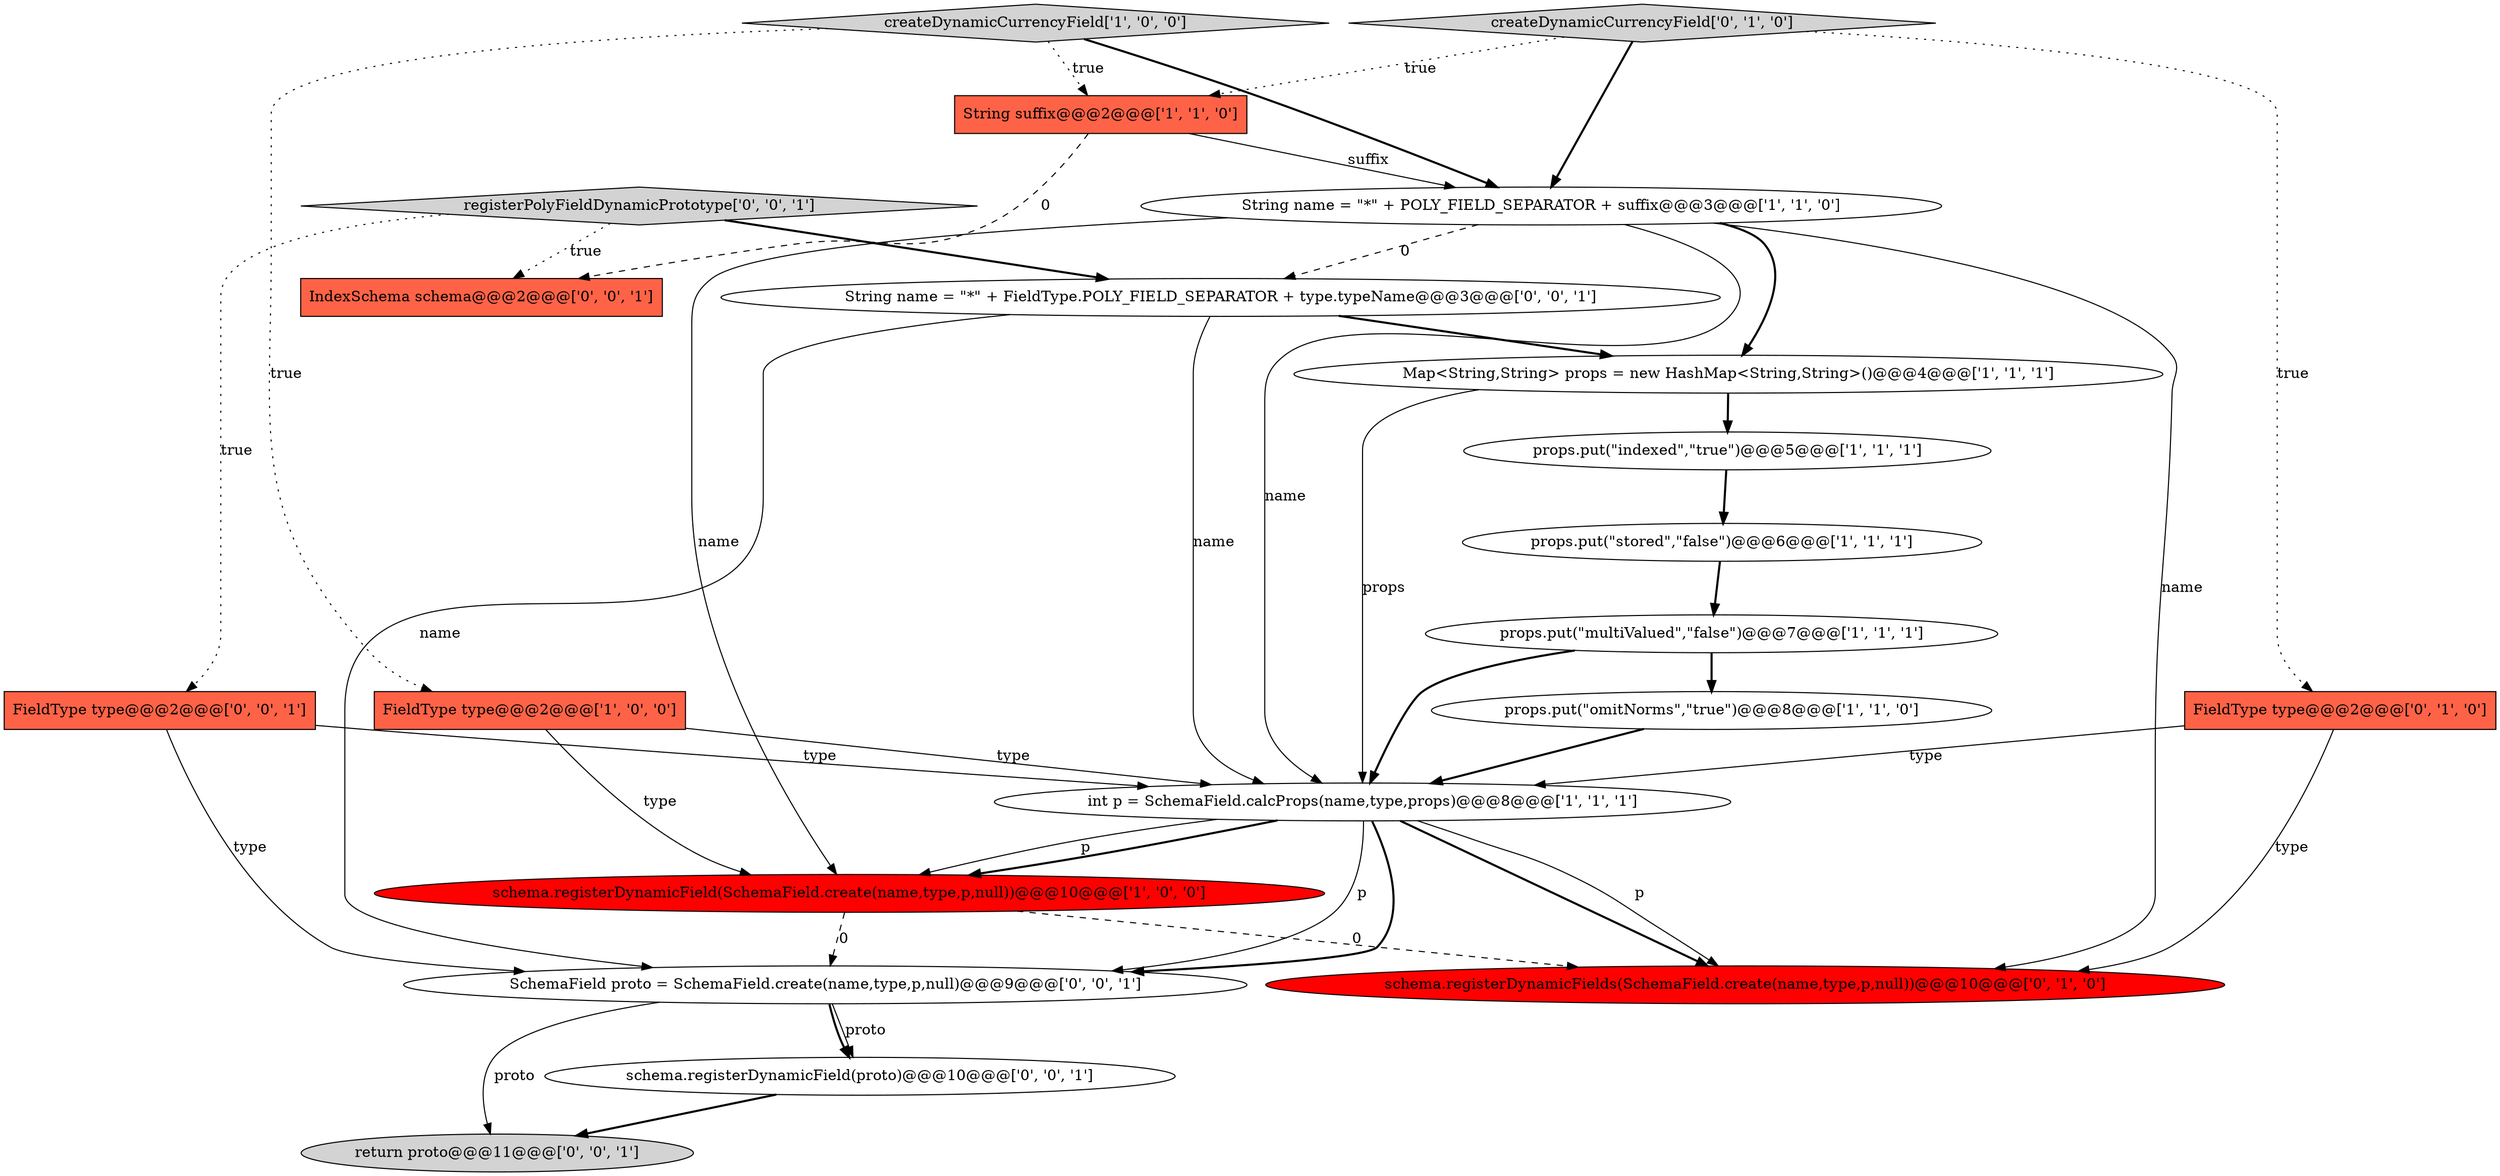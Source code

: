 digraph {
18 [style = filled, label = "IndexSchema schema@@@2@@@['0', '0', '1']", fillcolor = tomato, shape = box image = "AAA0AAABBB3BBB"];
1 [style = filled, label = "int p = SchemaField.calcProps(name,type,props)@@@8@@@['1', '1', '1']", fillcolor = white, shape = ellipse image = "AAA0AAABBB1BBB"];
16 [style = filled, label = "FieldType type@@@2@@@['0', '0', '1']", fillcolor = tomato, shape = box image = "AAA0AAABBB3BBB"];
12 [style = filled, label = "schema.registerDynamicFields(SchemaField.create(name,type,p,null))@@@10@@@['0', '1', '0']", fillcolor = red, shape = ellipse image = "AAA1AAABBB2BBB"];
9 [style = filled, label = "props.put(\"stored\",\"false\")@@@6@@@['1', '1', '1']", fillcolor = white, shape = ellipse image = "AAA0AAABBB1BBB"];
10 [style = filled, label = "String name = \"*\" + POLY_FIELD_SEPARATOR + suffix@@@3@@@['1', '1', '0']", fillcolor = white, shape = ellipse image = "AAA0AAABBB1BBB"];
2 [style = filled, label = "schema.registerDynamicField(SchemaField.create(name,type,p,null))@@@10@@@['1', '0', '0']", fillcolor = red, shape = ellipse image = "AAA1AAABBB1BBB"];
19 [style = filled, label = "SchemaField proto = SchemaField.create(name,type,p,null)@@@9@@@['0', '0', '1']", fillcolor = white, shape = ellipse image = "AAA0AAABBB3BBB"];
7 [style = filled, label = "createDynamicCurrencyField['1', '0', '0']", fillcolor = lightgray, shape = diamond image = "AAA0AAABBB1BBB"];
17 [style = filled, label = "schema.registerDynamicField(proto)@@@10@@@['0', '0', '1']", fillcolor = white, shape = ellipse image = "AAA0AAABBB3BBB"];
20 [style = filled, label = "return proto@@@11@@@['0', '0', '1']", fillcolor = lightgray, shape = ellipse image = "AAA0AAABBB3BBB"];
3 [style = filled, label = "FieldType type@@@2@@@['1', '0', '0']", fillcolor = tomato, shape = box image = "AAA0AAABBB1BBB"];
6 [style = filled, label = "props.put(\"omitNorms\",\"true\")@@@8@@@['1', '1', '0']", fillcolor = white, shape = ellipse image = "AAA0AAABBB1BBB"];
0 [style = filled, label = "props.put(\"indexed\",\"true\")@@@5@@@['1', '1', '1']", fillcolor = white, shape = ellipse image = "AAA0AAABBB1BBB"];
11 [style = filled, label = "FieldType type@@@2@@@['0', '1', '0']", fillcolor = tomato, shape = box image = "AAA0AAABBB2BBB"];
14 [style = filled, label = "registerPolyFieldDynamicPrototype['0', '0', '1']", fillcolor = lightgray, shape = diamond image = "AAA0AAABBB3BBB"];
8 [style = filled, label = "Map<String,String> props = new HashMap<String,String>()@@@4@@@['1', '1', '1']", fillcolor = white, shape = ellipse image = "AAA0AAABBB1BBB"];
5 [style = filled, label = "String suffix@@@2@@@['1', '1', '0']", fillcolor = tomato, shape = box image = "AAA0AAABBB1BBB"];
13 [style = filled, label = "createDynamicCurrencyField['0', '1', '0']", fillcolor = lightgray, shape = diamond image = "AAA0AAABBB2BBB"];
4 [style = filled, label = "props.put(\"multiValued\",\"false\")@@@7@@@['1', '1', '1']", fillcolor = white, shape = ellipse image = "AAA0AAABBB1BBB"];
15 [style = filled, label = "String name = \"*\" + FieldType.POLY_FIELD_SEPARATOR + type.typeName@@@3@@@['0', '0', '1']", fillcolor = white, shape = ellipse image = "AAA0AAABBB3BBB"];
10->15 [style = dashed, label="0"];
13->10 [style = bold, label=""];
3->2 [style = solid, label="type"];
0->9 [style = bold, label=""];
2->19 [style = dashed, label="0"];
4->6 [style = bold, label=""];
7->10 [style = bold, label=""];
19->17 [style = solid, label="proto"];
15->1 [style = solid, label="name"];
9->4 [style = bold, label=""];
13->5 [style = dotted, label="true"];
16->1 [style = solid, label="type"];
3->1 [style = solid, label="type"];
19->17 [style = bold, label=""];
10->1 [style = solid, label="name"];
10->12 [style = solid, label="name"];
5->18 [style = dashed, label="0"];
8->1 [style = solid, label="props"];
7->5 [style = dotted, label="true"];
8->0 [style = bold, label=""];
14->16 [style = dotted, label="true"];
6->1 [style = bold, label=""];
1->2 [style = solid, label="p"];
2->12 [style = dashed, label="0"];
15->19 [style = solid, label="name"];
10->8 [style = bold, label=""];
7->3 [style = dotted, label="true"];
1->12 [style = bold, label=""];
11->12 [style = solid, label="type"];
13->11 [style = dotted, label="true"];
17->20 [style = bold, label=""];
11->1 [style = solid, label="type"];
1->2 [style = bold, label=""];
4->1 [style = bold, label=""];
14->15 [style = bold, label=""];
1->19 [style = bold, label=""];
5->10 [style = solid, label="suffix"];
1->12 [style = solid, label="p"];
14->18 [style = dotted, label="true"];
15->8 [style = bold, label=""];
16->19 [style = solid, label="type"];
19->20 [style = solid, label="proto"];
1->19 [style = solid, label="p"];
10->2 [style = solid, label="name"];
}
